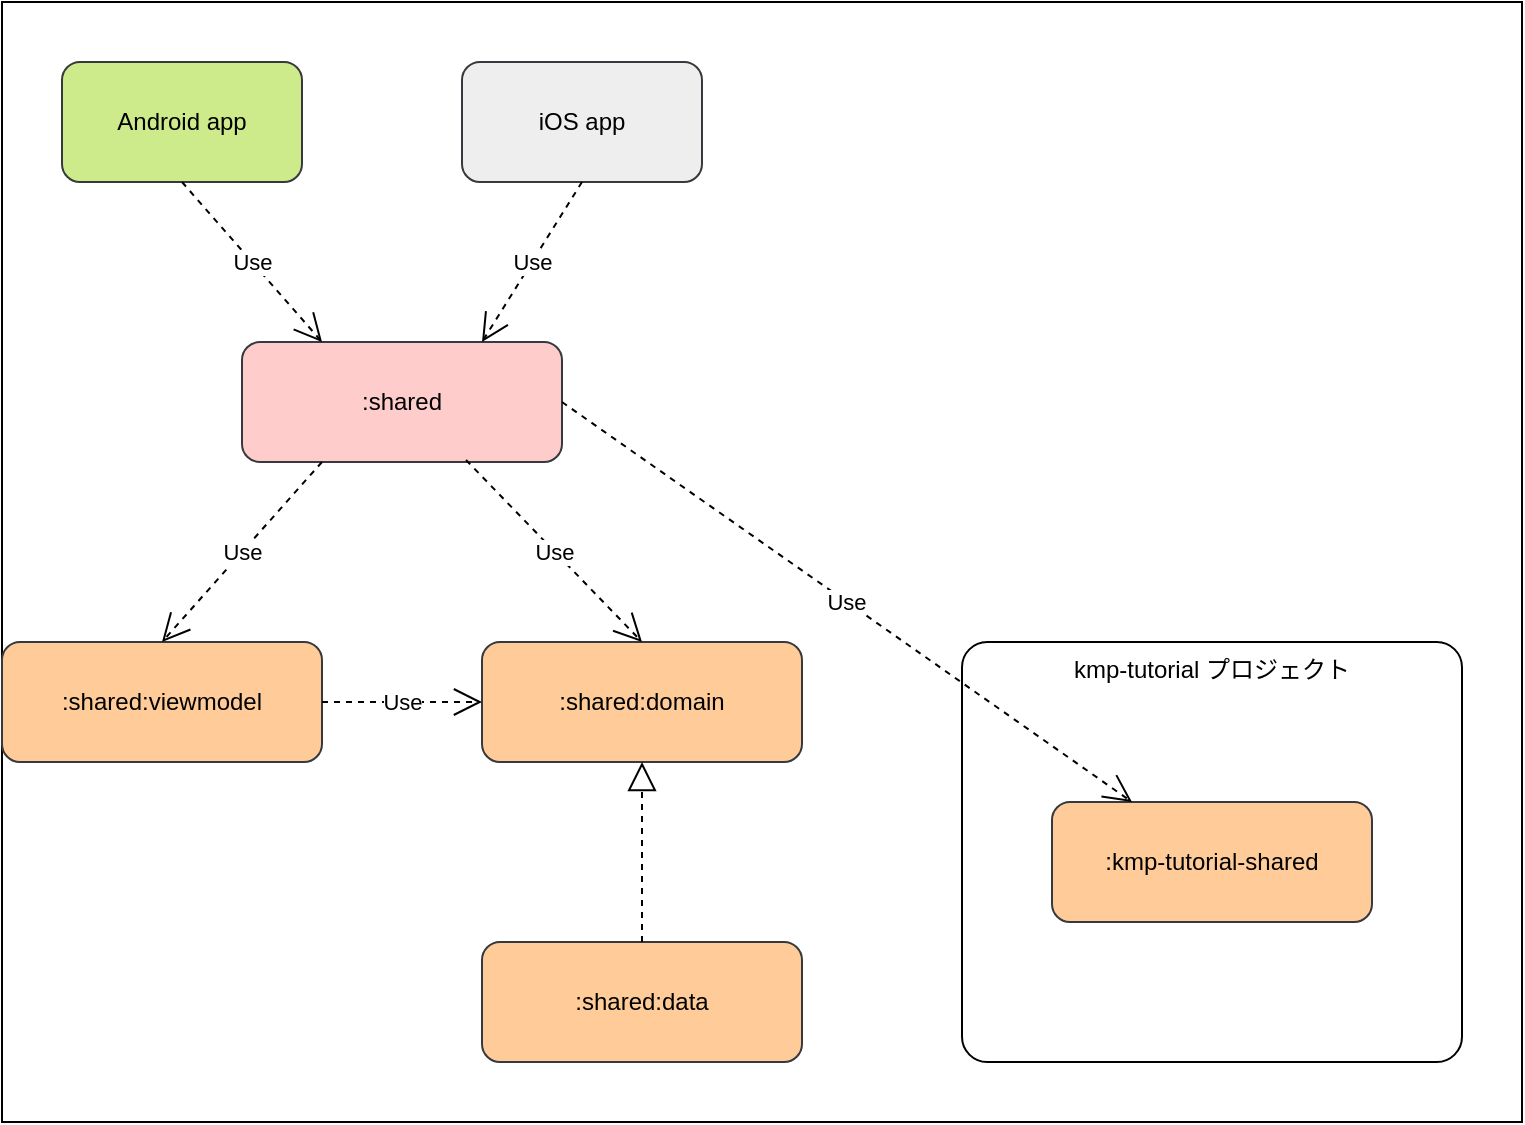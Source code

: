 <mxfile version="24.4.8" type="device" pages="4">
  <diagram name="モジュール図" id="NQBN4MQ63ieQSNe4D1Qx">
    <mxGraphModel dx="788" dy="1900" grid="1" gridSize="10" guides="1" tooltips="1" connect="1" arrows="1" fold="1" page="1" pageScale="1" pageWidth="827" pageHeight="1169" math="0" shadow="0">
      <root>
        <mxCell id="0" />
        <mxCell id="1" parent="0" />
        <mxCell id="jRsQ34EoZkyOfGvpebpb-8" value="" style="rounded=0;whiteSpace=wrap;html=1;" parent="1" vertex="1">
          <mxGeometry y="-20" width="760" height="560" as="geometry" />
        </mxCell>
        <mxCell id="w2Mf41Uct7MnycB6mAhv-1" value="Android app" style="rounded=1;whiteSpace=wrap;html=1;fillColor=#cdeb8b;strokeColor=#36393d;" parent="1" vertex="1">
          <mxGeometry x="30" y="10" width="120" height="60" as="geometry" />
        </mxCell>
        <mxCell id="w2Mf41Uct7MnycB6mAhv-2" value="iOS app" style="rounded=1;whiteSpace=wrap;html=1;fillColor=#eeeeee;strokeColor=#36393d;" parent="1" vertex="1">
          <mxGeometry x="230" y="10" width="120" height="60" as="geometry" />
        </mxCell>
        <mxCell id="tKyYyVu8jle52_iL4WM9-2" value=":shared" style="rounded=1;whiteSpace=wrap;html=1;fillColor=#ffcccc;strokeColor=#36393d;" parent="1" vertex="1">
          <mxGeometry x="120" y="150" width="160" height="60" as="geometry" />
        </mxCell>
        <mxCell id="tKyYyVu8jle52_iL4WM9-3" value=":shared:domain" style="rounded=1;whiteSpace=wrap;html=1;fillColor=#ffcc99;strokeColor=#36393d;" parent="1" vertex="1">
          <mxGeometry x="240" y="300" width="160" height="60" as="geometry" />
        </mxCell>
        <mxCell id="tKyYyVu8jle52_iL4WM9-4" value=":shared:data" style="rounded=1;whiteSpace=wrap;html=1;fillColor=#ffcc99;strokeColor=#36393d;" parent="1" vertex="1">
          <mxGeometry x="240" y="450" width="160" height="60" as="geometry" />
        </mxCell>
        <mxCell id="jRsQ34EoZkyOfGvpebpb-1" value=":shared:viewmodel" style="rounded=1;whiteSpace=wrap;html=1;fillColor=#ffcc99;strokeColor=#36393d;" parent="1" vertex="1">
          <mxGeometry y="300" width="160" height="60" as="geometry" />
        </mxCell>
        <mxCell id="jRsQ34EoZkyOfGvpebpb-2" value="Use" style="endArrow=open;endSize=12;dashed=1;html=1;rounded=0;exitX=0.5;exitY=1;exitDx=0;exitDy=0;entryX=0.25;entryY=0;entryDx=0;entryDy=0;" parent="1" source="w2Mf41Uct7MnycB6mAhv-1" target="tKyYyVu8jle52_iL4WM9-2" edge="1">
          <mxGeometry width="160" relative="1" as="geometry">
            <mxPoint x="60" y="140" as="sourcePoint" />
            <mxPoint x="220" y="140" as="targetPoint" />
          </mxGeometry>
        </mxCell>
        <mxCell id="jRsQ34EoZkyOfGvpebpb-3" value="Use" style="endArrow=open;endSize=12;dashed=1;html=1;rounded=0;exitX=0.5;exitY=1;exitDx=0;exitDy=0;entryX=0.75;entryY=0;entryDx=0;entryDy=0;" parent="1" source="w2Mf41Uct7MnycB6mAhv-2" target="tKyYyVu8jle52_iL4WM9-2" edge="1">
          <mxGeometry width="160" relative="1" as="geometry">
            <mxPoint x="100" y="80" as="sourcePoint" />
            <mxPoint x="170" y="160" as="targetPoint" />
          </mxGeometry>
        </mxCell>
        <mxCell id="jRsQ34EoZkyOfGvpebpb-4" value="Use" style="endArrow=open;endSize=12;dashed=1;html=1;rounded=0;exitX=0.25;exitY=1;exitDx=0;exitDy=0;entryX=0.5;entryY=0;entryDx=0;entryDy=0;" parent="1" source="tKyYyVu8jle52_iL4WM9-2" target="jRsQ34EoZkyOfGvpebpb-1" edge="1">
          <mxGeometry width="160" relative="1" as="geometry">
            <mxPoint x="100" y="80" as="sourcePoint" />
            <mxPoint x="170" y="160" as="targetPoint" />
          </mxGeometry>
        </mxCell>
        <mxCell id="jRsQ34EoZkyOfGvpebpb-5" value="Use" style="endArrow=open;endSize=12;dashed=1;html=1;rounded=0;exitX=0.7;exitY=0.983;exitDx=0;exitDy=0;entryX=0.5;entryY=0;entryDx=0;entryDy=0;exitPerimeter=0;" parent="1" source="tKyYyVu8jle52_iL4WM9-2" target="tKyYyVu8jle52_iL4WM9-3" edge="1">
          <mxGeometry width="160" relative="1" as="geometry">
            <mxPoint x="170" y="220" as="sourcePoint" />
            <mxPoint x="90" y="310" as="targetPoint" />
          </mxGeometry>
        </mxCell>
        <mxCell id="jRsQ34EoZkyOfGvpebpb-6" value="Use" style="endArrow=open;endSize=12;dashed=1;html=1;rounded=0;exitX=1;exitY=0.5;exitDx=0;exitDy=0;entryX=0;entryY=0.5;entryDx=0;entryDy=0;" parent="1" source="jRsQ34EoZkyOfGvpebpb-1" target="tKyYyVu8jle52_iL4WM9-3" edge="1">
          <mxGeometry width="160" relative="1" as="geometry">
            <mxPoint x="170" y="220" as="sourcePoint" />
            <mxPoint x="90" y="310" as="targetPoint" />
          </mxGeometry>
        </mxCell>
        <mxCell id="jRsQ34EoZkyOfGvpebpb-7" value="" style="endArrow=block;dashed=1;endFill=0;endSize=12;html=1;rounded=0;entryX=0.5;entryY=1;entryDx=0;entryDy=0;" parent="1" source="tKyYyVu8jle52_iL4WM9-4" target="tKyYyVu8jle52_iL4WM9-3" edge="1">
          <mxGeometry width="160" relative="1" as="geometry">
            <mxPoint x="170" y="390" as="sourcePoint" />
            <mxPoint x="330" y="390" as="targetPoint" />
          </mxGeometry>
        </mxCell>
        <mxCell id="fC0vLnt_tkzdyjv6j_IS-1" value="kmp-tutorial プロジェクト" style="rounded=1;whiteSpace=wrap;html=1;arcSize=6;horizontal=1;verticalAlign=top;" vertex="1" parent="1">
          <mxGeometry x="480" y="300" width="250" height="210" as="geometry" />
        </mxCell>
        <mxCell id="fC0vLnt_tkzdyjv6j_IS-2" value=":kmp-tutorial-shared" style="rounded=1;whiteSpace=wrap;html=1;fillColor=#ffcc99;strokeColor=#36393d;" vertex="1" parent="1">
          <mxGeometry x="525" y="380" width="160" height="60" as="geometry" />
        </mxCell>
        <mxCell id="fC0vLnt_tkzdyjv6j_IS-3" value="Use" style="endArrow=open;endSize=12;dashed=1;html=1;rounded=0;exitX=1;exitY=0.5;exitDx=0;exitDy=0;entryX=0.25;entryY=0;entryDx=0;entryDy=0;" edge="1" parent="1" source="tKyYyVu8jle52_iL4WM9-2" target="fC0vLnt_tkzdyjv6j_IS-2">
          <mxGeometry width="160" relative="1" as="geometry">
            <mxPoint x="242" y="219" as="sourcePoint" />
            <mxPoint x="330" y="310" as="targetPoint" />
          </mxGeometry>
        </mxCell>
      </root>
    </mxGraphModel>
  </diagram>
  <diagram id="MsnC-eRFc5Cq93zteFe4" name="architecture">
    <mxGraphModel dx="791" dy="669" grid="1" gridSize="10" guides="1" tooltips="1" connect="1" arrows="1" fold="1" page="1" pageScale="1" pageWidth="827" pageHeight="1169" math="0" shadow="0">
      <root>
        <mxCell id="0" />
        <mxCell id="1" parent="0" />
        <mxCell id="A_dnvU0fXm4ckU2wYK4s-1" value="composeApp" style="shape=module;align=left;spacingLeft=20;align=center;verticalAlign=top;whiteSpace=wrap;html=1;" parent="1" vertex="1">
          <mxGeometry x="80" y="40" width="240" height="70" as="geometry" />
        </mxCell>
        <mxCell id="A_dnvU0fXm4ckU2wYK4s-2" value="iosApp" style="shape=module;align=left;spacingLeft=20;align=center;verticalAlign=top;whiteSpace=wrap;html=1;" parent="1" vertex="1">
          <mxGeometry x="80" y="160" width="240" height="70" as="geometry" />
        </mxCell>
        <mxCell id="A_dnvU0fXm4ckU2wYK4s-7" value="firebase-kotlin-sdk" style="shape=module;align=left;spacingLeft=20;align=center;verticalAlign=top;whiteSpace=wrap;html=1;" parent="1" vertex="1">
          <mxGeometry x="420" y="40" width="240" height="70" as="geometry" />
        </mxCell>
        <mxCell id="A_dnvU0fXm4ckU2wYK4s-8" value="" style="endArrow=open;endSize=12;dashed=1;html=1;rounded=0;exitX=0.5;exitY=0;exitDx=0;exitDy=0;entryX=0.5;entryY=1;entryDx=0;entryDy=0;" parent="1" source="A_dnvU0fXm4ckU2wYK4s-2" target="A_dnvU0fXm4ckU2wYK4s-1" edge="1">
          <mxGeometry width="160" relative="1" as="geometry">
            <mxPoint x="200" y="340" as="sourcePoint" />
            <mxPoint x="360" y="340" as="targetPoint" />
          </mxGeometry>
        </mxCell>
        <mxCell id="A_dnvU0fXm4ckU2wYK4s-9" value="Use" style="edgeLabel;html=1;align=center;verticalAlign=middle;resizable=0;points=[];" parent="A_dnvU0fXm4ckU2wYK4s-8" vertex="1" connectable="0">
          <mxGeometry x="-0.16" y="2" relative="1" as="geometry">
            <mxPoint as="offset" />
          </mxGeometry>
        </mxCell>
        <mxCell id="A_dnvU0fXm4ckU2wYK4s-10" value="" style="endArrow=open;endSize=12;dashed=1;html=1;rounded=0;entryX=0;entryY=0;entryDx=0;entryDy=35;entryPerimeter=0;" parent="1" source="A_dnvU0fXm4ckU2wYK4s-1" target="A_dnvU0fXm4ckU2wYK4s-7" edge="1">
          <mxGeometry width="160" relative="1" as="geometry">
            <mxPoint x="210" y="170" as="sourcePoint" />
            <mxPoint x="210" y="120" as="targetPoint" />
          </mxGeometry>
        </mxCell>
        <mxCell id="A_dnvU0fXm4ckU2wYK4s-11" value="Use" style="edgeLabel;html=1;align=center;verticalAlign=middle;resizable=0;points=[];" parent="A_dnvU0fXm4ckU2wYK4s-10" vertex="1" connectable="0">
          <mxGeometry x="-0.16" y="2" relative="1" as="geometry">
            <mxPoint as="offset" />
          </mxGeometry>
        </mxCell>
      </root>
    </mxGraphModel>
  </diagram>
  <diagram id="S-t0WXwCRAKBCqSBMDNP" name="class_diagram">
    <mxGraphModel dx="2115" dy="2124" grid="1" gridSize="10" guides="1" tooltips="1" connect="1" arrows="1" fold="1" page="1" pageScale="1" pageWidth="827" pageHeight="1169" math="0" shadow="0">
      <root>
        <mxCell id="0" />
        <mxCell id="1" parent="0" />
        <mxCell id="QUMZ9p8XGPeJNGY721WN-1" value=":kmp-tutorial-shared" style="shape=module;align=left;spacingLeft=20;align=center;verticalAlign=top;whiteSpace=wrap;html=1;fillColor=#fff2cc;strokeColor=#d6b656;" vertex="1" parent="1">
          <mxGeometry x="750" y="360" width="740" height="410" as="geometry" />
        </mxCell>
        <mxCell id="ZGd2jc4x_hF2NOg9Z89N-1" value=":composeApp" style="shape=module;align=left;spacingLeft=20;align=center;verticalAlign=top;whiteSpace=wrap;html=1;fillColor=#dae8fc;strokeColor=#6c8ebf;" parent="1" vertex="1">
          <mxGeometry x="270" y="-90" width="740" height="280" as="geometry" />
        </mxCell>
        <mxCell id="ZGd2jc4x_hF2NOg9Z89N-2" value=":shared-core" style="shape=module;align=left;spacingLeft=20;align=center;verticalAlign=top;whiteSpace=wrap;html=1;fillColor=#ffe6cc;strokeColor=#d79b00;" parent="1" vertex="1">
          <mxGeometry y="360" width="720" height="250" as="geometry" />
        </mxCell>
        <mxCell id="ZGd2jc4x_hF2NOg9Z89N-4" value="MainActivity" style="swimlane;fontStyle=1;align=center;verticalAlign=top;childLayout=stackLayout;horizontal=1;startSize=26;horizontalStack=0;resizeParent=1;resizeParentMax=0;resizeLast=0;collapsible=1;marginBottom=0;whiteSpace=wrap;html=1;" parent="1" vertex="1">
          <mxGeometry x="470" y="-44" width="160" height="34" as="geometry" />
        </mxCell>
        <mxCell id="ZGd2jc4x_hF2NOg9Z89N-6" value="" style="line;strokeWidth=1;fillColor=none;align=left;verticalAlign=middle;spacingTop=-1;spacingLeft=3;spacingRight=3;rotatable=0;labelPosition=right;points=[];portConstraint=eastwest;strokeColor=inherit;" parent="ZGd2jc4x_hF2NOg9Z89N-4" vertex="1">
          <mxGeometry y="26" width="160" height="8" as="geometry" />
        </mxCell>
        <mxCell id="ZGd2jc4x_hF2NOg9Z89N-8" value="GreetingScreen" style="swimlane;fontStyle=1;align=center;verticalAlign=top;childLayout=stackLayout;horizontal=1;startSize=26;horizontalStack=0;resizeParent=1;resizeParentMax=0;resizeLast=0;collapsible=1;marginBottom=0;whiteSpace=wrap;html=1;" parent="1" vertex="1">
          <mxGeometry x="290" y="40" width="160" height="34" as="geometry" />
        </mxCell>
        <mxCell id="ZGd2jc4x_hF2NOg9Z89N-9" value="" style="line;strokeWidth=1;fillColor=none;align=left;verticalAlign=middle;spacingTop=-1;spacingLeft=3;spacingRight=3;rotatable=0;labelPosition=right;points=[];portConstraint=eastwest;strokeColor=inherit;" parent="ZGd2jc4x_hF2NOg9Z89N-8" vertex="1">
          <mxGeometry y="26" width="160" height="8" as="geometry" />
        </mxCell>
        <mxCell id="ZGd2jc4x_hF2NOg9Z89N-10" value="GrepScreen" style="swimlane;fontStyle=1;align=center;verticalAlign=top;childLayout=stackLayout;horizontal=1;startSize=26;horizontalStack=0;resizeParent=1;resizeParentMax=0;resizeLast=0;collapsible=1;marginBottom=0;whiteSpace=wrap;html=1;" parent="1" vertex="1">
          <mxGeometry x="470" y="40" width="160" height="34" as="geometry" />
        </mxCell>
        <mxCell id="ZGd2jc4x_hF2NOg9Z89N-11" value="" style="line;strokeWidth=1;fillColor=none;align=left;verticalAlign=middle;spacingTop=-1;spacingLeft=3;spacingRight=3;rotatable=0;labelPosition=right;points=[];portConstraint=eastwest;strokeColor=inherit;" parent="ZGd2jc4x_hF2NOg9Z89N-10" vertex="1">
          <mxGeometry y="26" width="160" height="8" as="geometry" />
        </mxCell>
        <mxCell id="ZGd2jc4x_hF2NOg9Z89N-12" value="HomeScreen" style="swimlane;fontStyle=1;align=center;verticalAlign=top;childLayout=stackLayout;horizontal=1;startSize=26;horizontalStack=0;resizeParent=1;resizeParentMax=0;resizeLast=0;collapsible=1;marginBottom=0;whiteSpace=wrap;html=1;" parent="1" vertex="1">
          <mxGeometry x="650" y="40" width="160" height="34" as="geometry" />
        </mxCell>
        <mxCell id="ZGd2jc4x_hF2NOg9Z89N-13" value="" style="line;strokeWidth=1;fillColor=none;align=left;verticalAlign=middle;spacingTop=-1;spacingLeft=3;spacingRight=3;rotatable=0;labelPosition=right;points=[];portConstraint=eastwest;strokeColor=inherit;" parent="ZGd2jc4x_hF2NOg9Z89N-12" vertex="1">
          <mxGeometry y="26" width="160" height="8" as="geometry" />
        </mxCell>
        <mxCell id="ZGd2jc4x_hF2NOg9Z89N-14" value="RocketLaunchScreen" style="swimlane;fontStyle=1;align=center;verticalAlign=top;childLayout=stackLayout;horizontal=1;startSize=26;horizontalStack=0;resizeParent=1;resizeParentMax=0;resizeLast=0;collapsible=1;marginBottom=0;whiteSpace=wrap;html=1;" parent="1" vertex="1">
          <mxGeometry x="830" y="40" width="160" height="34" as="geometry" />
        </mxCell>
        <mxCell id="ZGd2jc4x_hF2NOg9Z89N-15" value="" style="line;strokeWidth=1;fillColor=none;align=left;verticalAlign=middle;spacingTop=-1;spacingLeft=3;spacingRight=3;rotatable=0;labelPosition=right;points=[];portConstraint=eastwest;strokeColor=inherit;" parent="ZGd2jc4x_hF2NOg9Z89N-14" vertex="1">
          <mxGeometry y="26" width="160" height="8" as="geometry" />
        </mxCell>
        <mxCell id="ZGd2jc4x_hF2NOg9Z89N-16" value="CreatePhrasesUseCase" style="swimlane;fontStyle=1;align=center;verticalAlign=top;childLayout=stackLayout;horizontal=1;startSize=26;horizontalStack=0;resizeParent=1;resizeParentMax=0;resizeLast=0;collapsible=1;marginBottom=0;whiteSpace=wrap;html=1;" parent="1" vertex="1">
          <mxGeometry x="30" y="480" width="190" height="34" as="geometry" />
        </mxCell>
        <mxCell id="ZGd2jc4x_hF2NOg9Z89N-17" value="" style="line;strokeWidth=1;fillColor=none;align=left;verticalAlign=middle;spacingTop=-1;spacingLeft=3;spacingRight=3;rotatable=0;labelPosition=right;points=[];portConstraint=eastwest;strokeColor=inherit;" parent="ZGd2jc4x_hF2NOg9Z89N-16" vertex="1">
          <mxGeometry y="26" width="190" height="8" as="geometry" />
        </mxCell>
        <mxCell id="ZGd2jc4x_hF2NOg9Z89N-18" value="GrepViewModel" style="swimlane;fontStyle=1;align=center;verticalAlign=top;childLayout=stackLayout;horizontal=1;startSize=26;horizontalStack=0;resizeParent=1;resizeParentMax=0;resizeLast=0;collapsible=1;marginBottom=0;whiteSpace=wrap;html=1;" parent="1" vertex="1">
          <mxGeometry x="470" y="120" width="160" height="34" as="geometry" />
        </mxCell>
        <mxCell id="ZGd2jc4x_hF2NOg9Z89N-19" value="" style="line;strokeWidth=1;fillColor=none;align=left;verticalAlign=middle;spacingTop=-1;spacingLeft=3;spacingRight=3;rotatable=0;labelPosition=right;points=[];portConstraint=eastwest;strokeColor=inherit;" parent="ZGd2jc4x_hF2NOg9Z89N-18" vertex="1">
          <mxGeometry y="26" width="160" height="8" as="geometry" />
        </mxCell>
        <mxCell id="ZGd2jc4x_hF2NOg9Z89N-20" value="RocketLaunchViewModel" style="swimlane;fontStyle=1;align=center;verticalAlign=top;childLayout=stackLayout;horizontal=1;startSize=26;horizontalStack=0;resizeParent=1;resizeParentMax=0;resizeLast=0;collapsible=1;marginBottom=0;whiteSpace=wrap;html=1;" parent="1" vertex="1">
          <mxGeometry x="830" y="120" width="160" height="34" as="geometry" />
        </mxCell>
        <mxCell id="ZGd2jc4x_hF2NOg9Z89N-21" value="" style="line;strokeWidth=1;fillColor=none;align=left;verticalAlign=middle;spacingTop=-1;spacingLeft=3;spacingRight=3;rotatable=0;labelPosition=right;points=[];portConstraint=eastwest;strokeColor=inherit;" parent="ZGd2jc4x_hF2NOg9Z89N-20" vertex="1">
          <mxGeometry y="26" width="160" height="8" as="geometry" />
        </mxCell>
        <mxCell id="ZGd2jc4x_hF2NOg9Z89N-22" value=":shared-viiewmodel" style="shape=module;align=left;spacingLeft=20;align=center;verticalAlign=top;whiteSpace=wrap;html=1;fillColor=#d5e8d4;strokeColor=#82b366;" parent="1" vertex="1">
          <mxGeometry x="-120" y="240" width="200" height="100" as="geometry" />
        </mxCell>
        <mxCell id="ZGd2jc4x_hF2NOg9Z89N-23" value="GreetingSharedViewModel" style="swimlane;fontStyle=1;align=center;verticalAlign=top;childLayout=stackLayout;horizontal=1;startSize=26;horizontalStack=0;resizeParent=1;resizeParentMax=0;resizeLast=0;collapsible=1;marginBottom=0;whiteSpace=wrap;html=1;" parent="1" vertex="1">
          <mxGeometry x="-90" y="286" width="160" height="34" as="geometry" />
        </mxCell>
        <mxCell id="ZGd2jc4x_hF2NOg9Z89N-24" value="" style="line;strokeWidth=1;fillColor=none;align=left;verticalAlign=middle;spacingTop=-1;spacingLeft=3;spacingRight=3;rotatable=0;labelPosition=right;points=[];portConstraint=eastwest;strokeColor=inherit;" parent="ZGd2jc4x_hF2NOg9Z89N-23" vertex="1">
          <mxGeometry y="26" width="160" height="8" as="geometry" />
        </mxCell>
        <mxCell id="ZGd2jc4x_hF2NOg9Z89N-27" value="CreatePhrasesUseCaseContract" style="swimlane;fontStyle=1;align=center;verticalAlign=top;childLayout=stackLayout;horizontal=1;startSize=26;horizontalStack=0;resizeParent=1;resizeParentMax=0;resizeLast=0;collapsible=1;marginBottom=0;whiteSpace=wrap;html=1;" parent="1" vertex="1">
          <mxGeometry x="30" y="406" width="190" height="34" as="geometry" />
        </mxCell>
        <mxCell id="ZGd2jc4x_hF2NOg9Z89N-28" value="" style="line;strokeWidth=1;fillColor=none;align=left;verticalAlign=middle;spacingTop=-1;spacingLeft=3;spacingRight=3;rotatable=0;labelPosition=right;points=[];portConstraint=eastwest;strokeColor=inherit;" parent="ZGd2jc4x_hF2NOg9Z89N-27" vertex="1">
          <mxGeometry y="26" width="190" height="8" as="geometry" />
        </mxCell>
        <mxCell id="ZGd2jc4x_hF2NOg9Z89N-29" value="GrepUseCase" style="swimlane;fontStyle=1;align=center;verticalAlign=top;childLayout=stackLayout;horizontal=1;startSize=26;horizontalStack=0;resizeParent=1;resizeParentMax=0;resizeLast=0;collapsible=1;marginBottom=0;whiteSpace=wrap;html=1;" parent="1" vertex="1">
          <mxGeometry x="240" y="480" width="190" height="34" as="geometry" />
        </mxCell>
        <mxCell id="ZGd2jc4x_hF2NOg9Z89N-30" value="" style="line;strokeWidth=1;fillColor=none;align=left;verticalAlign=middle;spacingTop=-1;spacingLeft=3;spacingRight=3;rotatable=0;labelPosition=right;points=[];portConstraint=eastwest;strokeColor=inherit;" parent="ZGd2jc4x_hF2NOg9Z89N-29" vertex="1">
          <mxGeometry y="26" width="190" height="8" as="geometry" />
        </mxCell>
        <mxCell id="ZGd2jc4x_hF2NOg9Z89N-31" value="GrepUseCaseContract" style="swimlane;fontStyle=1;align=center;verticalAlign=top;childLayout=stackLayout;horizontal=1;startSize=26;horizontalStack=0;resizeParent=1;resizeParentMax=0;resizeLast=0;collapsible=1;marginBottom=0;whiteSpace=wrap;html=1;" parent="1" vertex="1">
          <mxGeometry x="240" y="406" width="190" height="34" as="geometry" />
        </mxCell>
        <mxCell id="ZGd2jc4x_hF2NOg9Z89N-32" value="" style="line;strokeWidth=1;fillColor=none;align=left;verticalAlign=middle;spacingTop=-1;spacingLeft=3;spacingRight=3;rotatable=0;labelPosition=right;points=[];portConstraint=eastwest;strokeColor=inherit;" parent="ZGd2jc4x_hF2NOg9Z89N-31" vertex="1">
          <mxGeometry y="26" width="190" height="8" as="geometry" />
        </mxCell>
        <mxCell id="ZGd2jc4x_hF2NOg9Z89N-33" value="LoadRocketLaunchInfoUseCase" style="swimlane;fontStyle=1;align=center;verticalAlign=top;childLayout=stackLayout;horizontal=1;startSize=26;horizontalStack=0;resizeParent=1;resizeParentMax=0;resizeLast=0;collapsible=1;marginBottom=0;whiteSpace=wrap;html=1;" parent="1" vertex="1">
          <mxGeometry x="450" y="480" width="240" height="34" as="geometry" />
        </mxCell>
        <mxCell id="ZGd2jc4x_hF2NOg9Z89N-34" value="" style="line;strokeWidth=1;fillColor=none;align=left;verticalAlign=middle;spacingTop=-1;spacingLeft=3;spacingRight=3;rotatable=0;labelPosition=right;points=[];portConstraint=eastwest;strokeColor=inherit;" parent="ZGd2jc4x_hF2NOg9Z89N-33" vertex="1">
          <mxGeometry y="26" width="240" height="8" as="geometry" />
        </mxCell>
        <mxCell id="ZGd2jc4x_hF2NOg9Z89N-35" value="LoadRocketLaunchInfoUseCaseContract" style="swimlane;fontStyle=1;align=center;verticalAlign=top;childLayout=stackLayout;horizontal=1;startSize=26;horizontalStack=0;resizeParent=1;resizeParentMax=0;resizeLast=0;collapsible=1;marginBottom=0;whiteSpace=wrap;html=1;" parent="1" vertex="1">
          <mxGeometry x="450" y="406" width="240" height="34" as="geometry" />
        </mxCell>
        <mxCell id="ZGd2jc4x_hF2NOg9Z89N-36" value="" style="line;strokeWidth=1;fillColor=none;align=left;verticalAlign=middle;spacingTop=-1;spacingLeft=3;spacingRight=3;rotatable=0;labelPosition=right;points=[];portConstraint=eastwest;strokeColor=inherit;" parent="ZGd2jc4x_hF2NOg9Z89N-35" vertex="1">
          <mxGeometry y="26" width="240" height="8" as="geometry" />
        </mxCell>
        <mxCell id="ZGd2jc4x_hF2NOg9Z89N-37" value=":shared-data" style="shape=module;align=left;spacingLeft=20;align=center;verticalAlign=top;whiteSpace=wrap;html=1;fillColor=#e1d5e7;strokeColor=#9673a6;" parent="1" vertex="1">
          <mxGeometry y="640" width="720" height="120" as="geometry" />
        </mxCell>
        <mxCell id="ZGd2jc4x_hF2NOg9Z89N-38" value="PlatformRepository" style="swimlane;fontStyle=1;align=center;verticalAlign=top;childLayout=stackLayout;horizontal=1;startSize=26;horizontalStack=0;resizeParent=1;resizeParentMax=0;resizeLast=0;collapsible=1;marginBottom=0;whiteSpace=wrap;html=1;" parent="1" vertex="1">
          <mxGeometry x="30" y="690" width="190" height="34" as="geometry" />
        </mxCell>
        <mxCell id="ZGd2jc4x_hF2NOg9Z89N-39" value="" style="line;strokeWidth=1;fillColor=none;align=left;verticalAlign=middle;spacingTop=-1;spacingLeft=3;spacingRight=3;rotatable=0;labelPosition=right;points=[];portConstraint=eastwest;strokeColor=inherit;" parent="ZGd2jc4x_hF2NOg9Z89N-38" vertex="1">
          <mxGeometry y="26" width="190" height="8" as="geometry" />
        </mxCell>
        <mxCell id="ZGd2jc4x_hF2NOg9Z89N-40" value="RocketRepository" style="swimlane;fontStyle=1;align=center;verticalAlign=top;childLayout=stackLayout;horizontal=1;startSize=26;horizontalStack=0;resizeParent=1;resizeParentMax=0;resizeLast=0;collapsible=1;marginBottom=0;whiteSpace=wrap;html=1;" parent="1" vertex="1">
          <mxGeometry x="450" y="690" width="240" height="34" as="geometry" />
        </mxCell>
        <mxCell id="ZGd2jc4x_hF2NOg9Z89N-41" value="" style="line;strokeWidth=1;fillColor=none;align=left;verticalAlign=middle;spacingTop=-1;spacingLeft=3;spacingRight=3;rotatable=0;labelPosition=right;points=[];portConstraint=eastwest;strokeColor=inherit;" parent="ZGd2jc4x_hF2NOg9Z89N-40" vertex="1">
          <mxGeometry y="26" width="240" height="8" as="geometry" />
        </mxCell>
        <mxCell id="ZGd2jc4x_hF2NOg9Z89N-42" value="Use" style="endArrow=open;endSize=12;dashed=1;html=1;rounded=0;exitX=0.5;exitY=1;exitDx=0;exitDy=0;entryX=0.25;entryY=0;entryDx=0;entryDy=0;" parent="1" source="ZGd2jc4x_hF2NOg9Z89N-8" target="4IAgEV4bC5tVAGo7Nsea-1" edge="1">
          <mxGeometry width="160" relative="1" as="geometry">
            <mxPoint x="-60" y="480" as="sourcePoint" />
            <mxPoint x="500" y="280" as="targetPoint" />
          </mxGeometry>
        </mxCell>
        <mxCell id="ZGd2jc4x_hF2NOg9Z89N-43" value="Use" style="endArrow=open;endSize=12;dashed=1;html=1;rounded=0;exitX=0.5;exitY=1;exitDx=0;exitDy=0;entryX=0.5;entryY=0;entryDx=0;entryDy=0;" parent="1" source="ZGd2jc4x_hF2NOg9Z89N-23" target="ZGd2jc4x_hF2NOg9Z89N-27" edge="1">
          <mxGeometry width="160" relative="1" as="geometry">
            <mxPoint x="60" y="490" as="sourcePoint" />
            <mxPoint x="220" y="490" as="targetPoint" />
          </mxGeometry>
        </mxCell>
        <mxCell id="ZGd2jc4x_hF2NOg9Z89N-44" value="PlatformRepositoryContract" style="swimlane;fontStyle=1;align=center;verticalAlign=top;childLayout=stackLayout;horizontal=1;startSize=26;horizontalStack=0;resizeParent=1;resizeParentMax=0;resizeLast=0;collapsible=1;marginBottom=0;whiteSpace=wrap;html=1;" parent="1" vertex="1">
          <mxGeometry x="30" y="550" width="190" height="34" as="geometry" />
        </mxCell>
        <mxCell id="ZGd2jc4x_hF2NOg9Z89N-45" value="" style="line;strokeWidth=1;fillColor=none;align=left;verticalAlign=middle;spacingTop=-1;spacingLeft=3;spacingRight=3;rotatable=0;labelPosition=right;points=[];portConstraint=eastwest;strokeColor=inherit;" parent="ZGd2jc4x_hF2NOg9Z89N-44" vertex="1">
          <mxGeometry y="26" width="190" height="8" as="geometry" />
        </mxCell>
        <mxCell id="ZGd2jc4x_hF2NOg9Z89N-46" value="RocketRepositoryContract" style="swimlane;fontStyle=1;align=center;verticalAlign=top;childLayout=stackLayout;horizontal=1;startSize=26;horizontalStack=0;resizeParent=1;resizeParentMax=0;resizeLast=0;collapsible=1;marginBottom=0;whiteSpace=wrap;html=1;" parent="1" vertex="1">
          <mxGeometry x="450" y="550" width="240" height="34" as="geometry" />
        </mxCell>
        <mxCell id="ZGd2jc4x_hF2NOg9Z89N-47" value="" style="line;strokeWidth=1;fillColor=none;align=left;verticalAlign=middle;spacingTop=-1;spacingLeft=3;spacingRight=3;rotatable=0;labelPosition=right;points=[];portConstraint=eastwest;strokeColor=inherit;" parent="ZGd2jc4x_hF2NOg9Z89N-46" vertex="1">
          <mxGeometry y="26" width="240" height="8" as="geometry" />
        </mxCell>
        <mxCell id="ZGd2jc4x_hF2NOg9Z89N-48" value="" style="endArrow=block;dashed=1;endFill=0;endSize=12;html=1;rounded=0;entryX=0.5;entryY=1;entryDx=0;entryDy=0;exitX=0.5;exitY=0;exitDx=0;exitDy=0;" parent="1" source="ZGd2jc4x_hF2NOg9Z89N-16" target="ZGd2jc4x_hF2NOg9Z89N-27" edge="1">
          <mxGeometry width="160" relative="1" as="geometry">
            <mxPoint x="-190" y="630" as="sourcePoint" />
            <mxPoint x="-30" y="630" as="targetPoint" />
          </mxGeometry>
        </mxCell>
        <mxCell id="ZGd2jc4x_hF2NOg9Z89N-49" value="Use" style="endArrow=open;endSize=12;dashed=1;html=1;rounded=0;exitX=0.5;exitY=1;exitDx=0;exitDy=0;entryX=0.5;entryY=0;entryDx=0;entryDy=0;" parent="1" source="ZGd2jc4x_hF2NOg9Z89N-16" target="ZGd2jc4x_hF2NOg9Z89N-44" edge="1">
          <mxGeometry width="160" relative="1" as="geometry">
            <mxPoint x="-50" y="650" as="sourcePoint" />
            <mxPoint x="125" y="530" as="targetPoint" />
          </mxGeometry>
        </mxCell>
        <mxCell id="ZGd2jc4x_hF2NOg9Z89N-50" value="" style="endArrow=block;dashed=1;endFill=0;endSize=12;html=1;rounded=0;entryX=0.5;entryY=1;entryDx=0;entryDy=0;exitX=0.5;exitY=0;exitDx=0;exitDy=0;" parent="1" source="ZGd2jc4x_hF2NOg9Z89N-38" target="ZGd2jc4x_hF2NOg9Z89N-44" edge="1">
          <mxGeometry width="160" relative="1" as="geometry">
            <mxPoint x="-40" y="750" as="sourcePoint" />
            <mxPoint x="120" y="750" as="targetPoint" />
          </mxGeometry>
        </mxCell>
        <mxCell id="ZGd2jc4x_hF2NOg9Z89N-51" value="" style="endArrow=block;dashed=1;endFill=0;endSize=12;html=1;rounded=0;entryX=0.5;entryY=1;entryDx=0;entryDy=0;" parent="1" source="ZGd2jc4x_hF2NOg9Z89N-29" target="ZGd2jc4x_hF2NOg9Z89N-31" edge="1">
          <mxGeometry width="160" relative="1" as="geometry">
            <mxPoint x="160" y="790" as="sourcePoint" />
            <mxPoint x="320" y="790" as="targetPoint" />
          </mxGeometry>
        </mxCell>
        <mxCell id="ZGd2jc4x_hF2NOg9Z89N-52" value="" style="endArrow=block;dashed=1;endFill=0;endSize=12;html=1;rounded=0;entryX=0.5;entryY=1;entryDx=0;entryDy=0;exitX=0.5;exitY=0;exitDx=0;exitDy=0;" parent="1" edge="1">
          <mxGeometry width="160" relative="1" as="geometry">
            <mxPoint x="569.5" y="480" as="sourcePoint" />
            <mxPoint x="569.5" y="440" as="targetPoint" />
          </mxGeometry>
        </mxCell>
        <mxCell id="ZGd2jc4x_hF2NOg9Z89N-53" value="Use" style="endArrow=open;endSize=12;dashed=1;html=1;rounded=0;exitX=0.5;exitY=1;exitDx=0;exitDy=0;entryX=0.5;entryY=0;entryDx=0;entryDy=0;" parent="1" edge="1">
          <mxGeometry width="160" relative="1" as="geometry">
            <mxPoint x="569.5" y="514" as="sourcePoint" />
            <mxPoint x="569.5" y="550" as="targetPoint" />
          </mxGeometry>
        </mxCell>
        <mxCell id="ZGd2jc4x_hF2NOg9Z89N-54" value="" style="endArrow=block;dashed=1;endFill=0;endSize=12;html=1;rounded=0;entryX=0.5;entryY=1;entryDx=0;entryDy=0;exitX=0.5;exitY=0;exitDx=0;exitDy=0;" parent="1" edge="1">
          <mxGeometry width="160" relative="1" as="geometry">
            <mxPoint x="569.5" y="690" as="sourcePoint" />
            <mxPoint x="569.5" y="584" as="targetPoint" />
          </mxGeometry>
        </mxCell>
        <mxCell id="ZGd2jc4x_hF2NOg9Z89N-55" value="Use" style="endArrow=open;endSize=12;dashed=1;html=1;rounded=0;exitX=0.515;exitY=0.625;exitDx=0;exitDy=0;exitPerimeter=0;entryX=0.25;entryY=0;entryDx=0;entryDy=0;" parent="1" source="ZGd2jc4x_hF2NOg9Z89N-19" target="4IAgEV4bC5tVAGo7Nsea-29" edge="1">
          <mxGeometry width="160" relative="1" as="geometry">
            <mxPoint x="-10" y="94" as="sourcePoint" />
            <mxPoint x="620" y="270" as="targetPoint" />
          </mxGeometry>
        </mxCell>
        <mxCell id="ZGd2jc4x_hF2NOg9Z89N-56" value="SplashModel" style="swimlane;fontStyle=1;align=center;verticalAlign=top;childLayout=stackLayout;horizontal=1;startSize=26;horizontalStack=0;resizeParent=1;resizeParentMax=0;resizeLast=0;collapsible=1;marginBottom=0;whiteSpace=wrap;html=1;" parent="1" vertex="1">
          <mxGeometry x="650" y="120" width="160" height="34" as="geometry" />
        </mxCell>
        <mxCell id="ZGd2jc4x_hF2NOg9Z89N-57" value="" style="line;strokeWidth=1;fillColor=none;align=left;verticalAlign=middle;spacingTop=-1;spacingLeft=3;spacingRight=3;rotatable=0;labelPosition=right;points=[];portConstraint=eastwest;strokeColor=inherit;" parent="ZGd2jc4x_hF2NOg9Z89N-56" vertex="1">
          <mxGeometry y="26" width="160" height="8" as="geometry" />
        </mxCell>
        <mxCell id="ZGd2jc4x_hF2NOg9Z89N-58" value="Use" style="endArrow=open;endSize=12;dashed=1;html=1;rounded=0;exitX=0.5;exitY=1;exitDx=0;exitDy=0;entryX=0.25;entryY=0;entryDx=0;entryDy=0;" parent="1" source="ZGd2jc4x_hF2NOg9Z89N-20" target="ZGd2jc4x_hF2NOg9Z89N-35" edge="1">
          <mxGeometry width="160" relative="1" as="geometry">
            <mxPoint x="172" y="171" as="sourcePoint" />
            <mxPoint x="255" y="296" as="targetPoint" />
          </mxGeometry>
        </mxCell>
        <mxCell id="ZGd2jc4x_hF2NOg9Z89N-59" value="Use" style="endArrow=open;endSize=12;dashed=1;html=1;rounded=0;exitX=0.5;exitY=1;exitDx=0;exitDy=0;" parent="1" source="ZGd2jc4x_hF2NOg9Z89N-10" target="ZGd2jc4x_hF2NOg9Z89N-18" edge="1">
          <mxGeometry width="160" relative="1" as="geometry">
            <mxPoint x="490" y="210" as="sourcePoint" />
            <mxPoint x="650" y="210" as="targetPoint" />
          </mxGeometry>
        </mxCell>
        <mxCell id="ZGd2jc4x_hF2NOg9Z89N-60" value="Use" style="endArrow=open;endSize=12;dashed=1;html=1;rounded=0;exitX=0.5;exitY=1;exitDx=0;exitDy=0;entryX=0.5;entryY=0;entryDx=0;entryDy=0;" parent="1" source="ZGd2jc4x_hF2NOg9Z89N-12" target="ZGd2jc4x_hF2NOg9Z89N-56" edge="1">
          <mxGeometry width="160" relative="1" as="geometry">
            <mxPoint x="560" y="84" as="sourcePoint" />
            <mxPoint x="560" y="130" as="targetPoint" />
          </mxGeometry>
        </mxCell>
        <mxCell id="ZGd2jc4x_hF2NOg9Z89N-61" value="Use" style="endArrow=open;endSize=12;dashed=1;html=1;rounded=0;exitX=0.5;exitY=1;exitDx=0;exitDy=0;entryX=0.5;entryY=0;entryDx=0;entryDy=0;" parent="1" source="ZGd2jc4x_hF2NOg9Z89N-14" target="ZGd2jc4x_hF2NOg9Z89N-20" edge="1">
          <mxGeometry width="160" relative="1" as="geometry">
            <mxPoint x="570" y="94" as="sourcePoint" />
            <mxPoint x="570" y="140" as="targetPoint" />
          </mxGeometry>
        </mxCell>
        <mxCell id="ZGd2jc4x_hF2NOg9Z89N-62" value=":iosApp" style="shape=module;align=left;spacingLeft=20;align=center;verticalAlign=top;whiteSpace=wrap;html=1;fillColor=#f8cecc;strokeColor=#b85450;" parent="1" vertex="1">
          <mxGeometry x="1030" y="-90" width="200" height="280" as="geometry" />
        </mxCell>
        <mxCell id="ZGd2jc4x_hF2NOg9Z89N-63" value="iOSApp" style="swimlane;fontStyle=1;align=center;verticalAlign=top;childLayout=stackLayout;horizontal=1;startSize=26;horizontalStack=0;resizeParent=1;resizeParentMax=0;resizeLast=0;collapsible=1;marginBottom=0;whiteSpace=wrap;html=1;" parent="1" vertex="1">
          <mxGeometry x="1057" y="-44" width="160" height="34" as="geometry" />
        </mxCell>
        <mxCell id="ZGd2jc4x_hF2NOg9Z89N-64" value="" style="line;strokeWidth=1;fillColor=none;align=left;verticalAlign=middle;spacingTop=-1;spacingLeft=3;spacingRight=3;rotatable=0;labelPosition=right;points=[];portConstraint=eastwest;strokeColor=inherit;" parent="ZGd2jc4x_hF2NOg9Z89N-63" vertex="1">
          <mxGeometry y="26" width="160" height="8" as="geometry" />
        </mxCell>
        <mxCell id="ZGd2jc4x_hF2NOg9Z89N-66" value="ContentView" style="swimlane;fontStyle=1;align=center;verticalAlign=top;childLayout=stackLayout;horizontal=1;startSize=26;horizontalStack=0;resizeParent=1;resizeParentMax=0;resizeLast=0;collapsible=1;marginBottom=0;whiteSpace=wrap;html=1;" parent="1" vertex="1">
          <mxGeometry x="1057" y="120" width="160" height="34" as="geometry" />
        </mxCell>
        <mxCell id="ZGd2jc4x_hF2NOg9Z89N-67" value="" style="line;strokeWidth=1;fillColor=none;align=left;verticalAlign=middle;spacingTop=-1;spacingLeft=3;spacingRight=3;rotatable=0;labelPosition=right;points=[];portConstraint=eastwest;strokeColor=inherit;" parent="ZGd2jc4x_hF2NOg9Z89N-66" vertex="1">
          <mxGeometry y="26" width="160" height="8" as="geometry" />
        </mxCell>
        <mxCell id="ZGd2jc4x_hF2NOg9Z89N-68" value="Use" style="endArrow=open;endSize=12;dashed=1;html=1;rounded=0;exitX=0.5;exitY=1;exitDx=0;exitDy=0;entryX=0.5;entryY=0;entryDx=0;entryDy=0;" parent="1" source="ZGd2jc4x_hF2NOg9Z89N-4" target="ZGd2jc4x_hF2NOg9Z89N-10" edge="1">
          <mxGeometry width="160" relative="1" as="geometry">
            <mxPoint x="540" y="210" as="sourcePoint" />
            <mxPoint x="700" y="210" as="targetPoint" />
          </mxGeometry>
        </mxCell>
        <mxCell id="ZGd2jc4x_hF2NOg9Z89N-69" value="Use" style="endArrow=open;endSize=12;dashed=1;html=1;rounded=0;exitX=0.5;exitY=1;exitDx=0;exitDy=0;entryX=0.5;entryY=0;entryDx=0;entryDy=0;" parent="1" source="ZGd2jc4x_hF2NOg9Z89N-63" target="ZGd2jc4x_hF2NOg9Z89N-66" edge="1">
          <mxGeometry width="160" relative="1" as="geometry">
            <mxPoint x="560" as="sourcePoint" />
            <mxPoint x="560" y="50" as="targetPoint" />
          </mxGeometry>
        </mxCell>
        <mxCell id="ZGd2jc4x_hF2NOg9Z89N-70" value="Use" style="endArrow=open;endSize=12;dashed=1;html=1;rounded=0;entryX=0.75;entryY=0;entryDx=0;entryDy=0;exitX=0.5;exitY=1;exitDx=0;exitDy=0;" parent="1" source="ZGd2jc4x_hF2NOg9Z89N-66" target="4IAgEV4bC5tVAGo7Nsea-1" edge="1">
          <mxGeometry width="160" relative="1" as="geometry">
            <mxPoint x="1100" y="230" as="sourcePoint" />
            <mxPoint x="780" y="310" as="targetPoint" />
          </mxGeometry>
        </mxCell>
        <mxCell id="ZGd2jc4x_hF2NOg9Z89N-71" value="Use" style="endArrow=open;endSize=12;dashed=1;html=1;rounded=0;exitX=0.25;exitY=1;exitDx=0;exitDy=0;entryX=0.75;entryY=0;entryDx=0;entryDy=0;" parent="1" source="ZGd2jc4x_hF2NOg9Z89N-66" target="ZGd2jc4x_hF2NOg9Z89N-35" edge="1">
          <mxGeometry width="160" relative="1" as="geometry">
            <mxPoint x="757" y="154" as="sourcePoint" />
            <mxPoint x="990" y="320" as="targetPoint" />
          </mxGeometry>
        </mxCell>
        <mxCell id="ZGd2jc4x_hF2NOg9Z89N-72" value="Use" style="endArrow=open;endSize=12;dashed=1;html=1;rounded=0;exitX=0.75;exitY=1;exitDx=0;exitDy=0;entryX=0.75;entryY=0;entryDx=0;entryDy=0;" parent="1" source="ZGd2jc4x_hF2NOg9Z89N-66" target="4IAgEV4bC5tVAGo7Nsea-29" edge="1">
          <mxGeometry width="160" relative="1" as="geometry">
            <mxPoint x="530" y="154" as="sourcePoint" />
            <mxPoint x="1010" y="340" as="targetPoint" />
          </mxGeometry>
        </mxCell>
        <mxCell id="4IAgEV4bC5tVAGo7Nsea-1" value="GreetingSharedViewModel" style="swimlane;fontStyle=1;align=center;verticalAlign=top;childLayout=stackLayout;horizontal=1;startSize=26;horizontalStack=0;resizeParent=1;resizeParentMax=0;resizeLast=0;collapsible=1;marginBottom=0;whiteSpace=wrap;html=1;" vertex="1" parent="1">
          <mxGeometry x="795" y="406" width="160" height="34" as="geometry" />
        </mxCell>
        <mxCell id="4IAgEV4bC5tVAGo7Nsea-2" value="" style="line;strokeWidth=1;fillColor=none;align=left;verticalAlign=middle;spacingTop=-1;spacingLeft=3;spacingRight=3;rotatable=0;labelPosition=right;points=[];portConstraint=eastwest;strokeColor=inherit;" vertex="1" parent="4IAgEV4bC5tVAGo7Nsea-1">
          <mxGeometry y="26" width="160" height="8" as="geometry" />
        </mxCell>
        <mxCell id="4IAgEV4bC5tVAGo7Nsea-3" value="CreatePhrasesUseCase" style="swimlane;fontStyle=1;align=center;verticalAlign=top;childLayout=stackLayout;horizontal=1;startSize=26;horizontalStack=0;resizeParent=1;resizeParentMax=0;resizeLast=0;collapsible=1;marginBottom=0;whiteSpace=wrap;html=1;" vertex="1" parent="1">
          <mxGeometry x="780" y="552" width="190" height="34" as="geometry" />
        </mxCell>
        <mxCell id="4IAgEV4bC5tVAGo7Nsea-4" value="" style="line;strokeWidth=1;fillColor=none;align=left;verticalAlign=middle;spacingTop=-1;spacingLeft=3;spacingRight=3;rotatable=0;labelPosition=right;points=[];portConstraint=eastwest;strokeColor=inherit;" vertex="1" parent="4IAgEV4bC5tVAGo7Nsea-3">
          <mxGeometry y="26" width="190" height="8" as="geometry" />
        </mxCell>
        <mxCell id="4IAgEV4bC5tVAGo7Nsea-5" value="CreatePhrasesUseCaseContract" style="swimlane;fontStyle=1;align=center;verticalAlign=top;childLayout=stackLayout;horizontal=1;startSize=26;horizontalStack=0;resizeParent=1;resizeParentMax=0;resizeLast=0;collapsible=1;marginBottom=0;whiteSpace=wrap;html=1;" vertex="1" parent="1">
          <mxGeometry x="780" y="478" width="190" height="34" as="geometry" />
        </mxCell>
        <mxCell id="4IAgEV4bC5tVAGo7Nsea-6" value="" style="line;strokeWidth=1;fillColor=none;align=left;verticalAlign=middle;spacingTop=-1;spacingLeft=3;spacingRight=3;rotatable=0;labelPosition=right;points=[];portConstraint=eastwest;strokeColor=inherit;" vertex="1" parent="4IAgEV4bC5tVAGo7Nsea-5">
          <mxGeometry y="26" width="190" height="8" as="geometry" />
        </mxCell>
        <mxCell id="4IAgEV4bC5tVAGo7Nsea-7" value="GrepUseCase" style="swimlane;fontStyle=1;align=center;verticalAlign=top;childLayout=stackLayout;horizontal=1;startSize=26;horizontalStack=0;resizeParent=1;resizeParentMax=0;resizeLast=0;collapsible=1;marginBottom=0;whiteSpace=wrap;html=1;" vertex="1" parent="1">
          <mxGeometry x="1016" y="480" width="190" height="34" as="geometry" />
        </mxCell>
        <mxCell id="4IAgEV4bC5tVAGo7Nsea-8" value="" style="line;strokeWidth=1;fillColor=none;align=left;verticalAlign=middle;spacingTop=-1;spacingLeft=3;spacingRight=3;rotatable=0;labelPosition=right;points=[];portConstraint=eastwest;strokeColor=inherit;" vertex="1" parent="4IAgEV4bC5tVAGo7Nsea-7">
          <mxGeometry y="26" width="190" height="8" as="geometry" />
        </mxCell>
        <mxCell id="4IAgEV4bC5tVAGo7Nsea-10" value="LoadRocketLaunchInfoUseCase" style="swimlane;fontStyle=1;align=center;verticalAlign=top;childLayout=stackLayout;horizontal=1;startSize=26;horizontalStack=0;resizeParent=1;resizeParentMax=0;resizeLast=0;collapsible=1;marginBottom=0;whiteSpace=wrap;html=1;" vertex="1" parent="1">
          <mxGeometry x="1226" y="480" width="240" height="34" as="geometry" />
        </mxCell>
        <mxCell id="4IAgEV4bC5tVAGo7Nsea-11" value="" style="line;strokeWidth=1;fillColor=none;align=left;verticalAlign=middle;spacingTop=-1;spacingLeft=3;spacingRight=3;rotatable=0;labelPosition=right;points=[];portConstraint=eastwest;strokeColor=inherit;" vertex="1" parent="4IAgEV4bC5tVAGo7Nsea-10">
          <mxGeometry y="26" width="240" height="8" as="geometry" />
        </mxCell>
        <mxCell id="4IAgEV4bC5tVAGo7Nsea-12" value="LoadRocketLaunchInfoUseCaseContract" style="swimlane;fontStyle=1;align=center;verticalAlign=top;childLayout=stackLayout;horizontal=1;startSize=26;horizontalStack=0;resizeParent=1;resizeParentMax=0;resizeLast=0;collapsible=1;marginBottom=0;whiteSpace=wrap;html=1;" vertex="1" parent="1">
          <mxGeometry x="1226" y="406" width="240" height="34" as="geometry" />
        </mxCell>
        <mxCell id="4IAgEV4bC5tVAGo7Nsea-13" value="" style="line;strokeWidth=1;fillColor=none;align=left;verticalAlign=middle;spacingTop=-1;spacingLeft=3;spacingRight=3;rotatable=0;labelPosition=right;points=[];portConstraint=eastwest;strokeColor=inherit;" vertex="1" parent="4IAgEV4bC5tVAGo7Nsea-12">
          <mxGeometry y="26" width="240" height="8" as="geometry" />
        </mxCell>
        <mxCell id="4IAgEV4bC5tVAGo7Nsea-14" value="PlatformRepository" style="swimlane;fontStyle=1;align=center;verticalAlign=top;childLayout=stackLayout;horizontal=1;startSize=26;horizontalStack=0;resizeParent=1;resizeParentMax=0;resizeLast=0;collapsible=1;marginBottom=0;whiteSpace=wrap;html=1;" vertex="1" parent="1">
          <mxGeometry x="780" y="698" width="190" height="34" as="geometry" />
        </mxCell>
        <mxCell id="4IAgEV4bC5tVAGo7Nsea-15" value="" style="line;strokeWidth=1;fillColor=none;align=left;verticalAlign=middle;spacingTop=-1;spacingLeft=3;spacingRight=3;rotatable=0;labelPosition=right;points=[];portConstraint=eastwest;strokeColor=inherit;" vertex="1" parent="4IAgEV4bC5tVAGo7Nsea-14">
          <mxGeometry y="26" width="190" height="8" as="geometry" />
        </mxCell>
        <mxCell id="4IAgEV4bC5tVAGo7Nsea-16" value="RocketRepository" style="swimlane;fontStyle=1;align=center;verticalAlign=top;childLayout=stackLayout;horizontal=1;startSize=26;horizontalStack=0;resizeParent=1;resizeParentMax=0;resizeLast=0;collapsible=1;marginBottom=0;whiteSpace=wrap;html=1;" vertex="1" parent="1">
          <mxGeometry x="1226" y="690" width="240" height="34" as="geometry" />
        </mxCell>
        <mxCell id="4IAgEV4bC5tVAGo7Nsea-17" value="" style="line;strokeWidth=1;fillColor=none;align=left;verticalAlign=middle;spacingTop=-1;spacingLeft=3;spacingRight=3;rotatable=0;labelPosition=right;points=[];portConstraint=eastwest;strokeColor=inherit;" vertex="1" parent="4IAgEV4bC5tVAGo7Nsea-16">
          <mxGeometry y="26" width="240" height="8" as="geometry" />
        </mxCell>
        <mxCell id="4IAgEV4bC5tVAGo7Nsea-18" value="PlatformRepositoryContract" style="swimlane;fontStyle=1;align=center;verticalAlign=top;childLayout=stackLayout;horizontal=1;startSize=26;horizontalStack=0;resizeParent=1;resizeParentMax=0;resizeLast=0;collapsible=1;marginBottom=0;whiteSpace=wrap;html=1;" vertex="1" parent="1">
          <mxGeometry x="780" y="622" width="190" height="34" as="geometry" />
        </mxCell>
        <mxCell id="4IAgEV4bC5tVAGo7Nsea-19" value="" style="line;strokeWidth=1;fillColor=none;align=left;verticalAlign=middle;spacingTop=-1;spacingLeft=3;spacingRight=3;rotatable=0;labelPosition=right;points=[];portConstraint=eastwest;strokeColor=inherit;" vertex="1" parent="4IAgEV4bC5tVAGo7Nsea-18">
          <mxGeometry y="26" width="190" height="8" as="geometry" />
        </mxCell>
        <mxCell id="4IAgEV4bC5tVAGo7Nsea-20" value="RocketRepositoryContract" style="swimlane;fontStyle=1;align=center;verticalAlign=top;childLayout=stackLayout;horizontal=1;startSize=26;horizontalStack=0;resizeParent=1;resizeParentMax=0;resizeLast=0;collapsible=1;marginBottom=0;whiteSpace=wrap;html=1;" vertex="1" parent="1">
          <mxGeometry x="1226" y="550" width="240" height="34" as="geometry" />
        </mxCell>
        <mxCell id="4IAgEV4bC5tVAGo7Nsea-21" value="" style="line;strokeWidth=1;fillColor=none;align=left;verticalAlign=middle;spacingTop=-1;spacingLeft=3;spacingRight=3;rotatable=0;labelPosition=right;points=[];portConstraint=eastwest;strokeColor=inherit;" vertex="1" parent="4IAgEV4bC5tVAGo7Nsea-20">
          <mxGeometry y="26" width="240" height="8" as="geometry" />
        </mxCell>
        <mxCell id="4IAgEV4bC5tVAGo7Nsea-22" value="" style="endArrow=block;dashed=1;endFill=0;endSize=12;html=1;rounded=0;entryX=0.5;entryY=1;entryDx=0;entryDy=0;exitX=0.5;exitY=0;exitDx=0;exitDy=0;" edge="1" parent="1" source="4IAgEV4bC5tVAGo7Nsea-3" target="4IAgEV4bC5tVAGo7Nsea-5">
          <mxGeometry width="160" relative="1" as="geometry">
            <mxPoint x="560" y="702" as="sourcePoint" />
            <mxPoint x="720" y="702" as="targetPoint" />
          </mxGeometry>
        </mxCell>
        <mxCell id="4IAgEV4bC5tVAGo7Nsea-23" value="Use" style="endArrow=open;endSize=12;dashed=1;html=1;rounded=0;exitX=0.5;exitY=1;exitDx=0;exitDy=0;entryX=0.5;entryY=0;entryDx=0;entryDy=0;" edge="1" parent="1" source="4IAgEV4bC5tVAGo7Nsea-3" target="4IAgEV4bC5tVAGo7Nsea-18">
          <mxGeometry width="160" relative="1" as="geometry">
            <mxPoint x="700" y="722" as="sourcePoint" />
            <mxPoint x="875" y="602" as="targetPoint" />
          </mxGeometry>
        </mxCell>
        <mxCell id="4IAgEV4bC5tVAGo7Nsea-24" value="" style="endArrow=block;dashed=1;endFill=0;endSize=12;html=1;rounded=0;entryX=0.5;entryY=1;entryDx=0;entryDy=0;exitX=0.5;exitY=0;exitDx=0;exitDy=0;" edge="1" parent="1" source="4IAgEV4bC5tVAGo7Nsea-14" target="4IAgEV4bC5tVAGo7Nsea-18">
          <mxGeometry width="160" relative="1" as="geometry">
            <mxPoint x="710" y="822" as="sourcePoint" />
            <mxPoint x="870" y="822" as="targetPoint" />
          </mxGeometry>
        </mxCell>
        <mxCell id="4IAgEV4bC5tVAGo7Nsea-25" value="" style="endArrow=block;dashed=1;endFill=0;endSize=12;html=1;rounded=0;entryX=0.5;entryY=1;entryDx=0;entryDy=0;" edge="1" parent="1" source="4IAgEV4bC5tVAGo7Nsea-7">
          <mxGeometry width="160" relative="1" as="geometry">
            <mxPoint x="936" y="790" as="sourcePoint" />
            <mxPoint x="1111" y="440" as="targetPoint" />
          </mxGeometry>
        </mxCell>
        <mxCell id="4IAgEV4bC5tVAGo7Nsea-26" value="" style="endArrow=block;dashed=1;endFill=0;endSize=12;html=1;rounded=0;entryX=0.5;entryY=1;entryDx=0;entryDy=0;exitX=0.5;exitY=0;exitDx=0;exitDy=0;" edge="1" parent="1">
          <mxGeometry width="160" relative="1" as="geometry">
            <mxPoint x="1345.5" y="480" as="sourcePoint" />
            <mxPoint x="1345.5" y="440" as="targetPoint" />
          </mxGeometry>
        </mxCell>
        <mxCell id="4IAgEV4bC5tVAGo7Nsea-27" value="Use" style="endArrow=open;endSize=12;dashed=1;html=1;rounded=0;exitX=0.5;exitY=1;exitDx=0;exitDy=0;entryX=0.5;entryY=0;entryDx=0;entryDy=0;" edge="1" parent="1">
          <mxGeometry width="160" relative="1" as="geometry">
            <mxPoint x="1345.5" y="514" as="sourcePoint" />
            <mxPoint x="1345.5" y="550" as="targetPoint" />
          </mxGeometry>
        </mxCell>
        <mxCell id="4IAgEV4bC5tVAGo7Nsea-28" value="" style="endArrow=block;dashed=1;endFill=0;endSize=12;html=1;rounded=0;entryX=0.5;entryY=1;entryDx=0;entryDy=0;exitX=0.5;exitY=0;exitDx=0;exitDy=0;" edge="1" parent="1">
          <mxGeometry width="160" relative="1" as="geometry">
            <mxPoint x="1345.5" y="690" as="sourcePoint" />
            <mxPoint x="1345.5" y="584" as="targetPoint" />
          </mxGeometry>
        </mxCell>
        <mxCell id="4IAgEV4bC5tVAGo7Nsea-29" value="GrepUseCaseContract" style="swimlane;fontStyle=1;align=center;verticalAlign=top;childLayout=stackLayout;horizontal=1;startSize=26;horizontalStack=0;resizeParent=1;resizeParentMax=0;resizeLast=0;collapsible=1;marginBottom=0;whiteSpace=wrap;html=1;" vertex="1" parent="1">
          <mxGeometry x="1016" y="406" width="190" height="34" as="geometry" />
        </mxCell>
        <mxCell id="4IAgEV4bC5tVAGo7Nsea-30" value="" style="line;strokeWidth=1;fillColor=none;align=left;verticalAlign=middle;spacingTop=-1;spacingLeft=3;spacingRight=3;rotatable=0;labelPosition=right;points=[];portConstraint=eastwest;strokeColor=inherit;" vertex="1" parent="4IAgEV4bC5tVAGo7Nsea-29">
          <mxGeometry y="26" width="190" height="8" as="geometry" />
        </mxCell>
        <mxCell id="4IAgEV4bC5tVAGo7Nsea-31" value="Use" style="endArrow=open;endSize=12;dashed=1;html=1;rounded=0;entryX=0.5;entryY=0;entryDx=0;entryDy=0;" edge="1" parent="1" source="4IAgEV4bC5tVAGo7Nsea-1" target="4IAgEV4bC5tVAGo7Nsea-5">
          <mxGeometry width="160" relative="1" as="geometry">
            <mxPoint x="460" y="280" as="sourcePoint" />
            <mxPoint x="595" y="366" as="targetPoint" />
          </mxGeometry>
        </mxCell>
      </root>
    </mxGraphModel>
  </diagram>
  <diagram id="mWVFVY6X8_42BFvnPgLs" name="ビルドファイルにおける依存関係">
    <mxGraphModel dx="1615" dy="1900" grid="1" gridSize="10" guides="1" tooltips="1" connect="1" arrows="1" fold="1" page="1" pageScale="1" pageWidth="827" pageHeight="1169" math="0" shadow="0">
      <root>
        <mxCell id="0" />
        <mxCell id="1" parent="0" />
        <mxCell id="4YnRv_9-ElN73tlJssOn-1" value="" style="rounded=0;whiteSpace=wrap;html=1;" vertex="1" parent="1">
          <mxGeometry x="-210" y="-20" width="1050" height="480" as="geometry" />
        </mxCell>
        <mxCell id="4YnRv_9-ElN73tlJssOn-2" value="Android app" style="rounded=1;whiteSpace=wrap;html=1;fillColor=#cdeb8b;strokeColor=#36393d;" vertex="1" parent="1">
          <mxGeometry x="30" y="10" width="120" height="60" as="geometry" />
        </mxCell>
        <mxCell id="4YnRv_9-ElN73tlJssOn-3" value="iOS app" style="rounded=1;whiteSpace=wrap;html=1;fillColor=#eeeeee;strokeColor=#36393d;" vertex="1" parent="1">
          <mxGeometry x="230" y="10" width="120" height="60" as="geometry" />
        </mxCell>
        <mxCell id="4YnRv_9-ElN73tlJssOn-4" value=":shared" style="rounded=1;whiteSpace=wrap;html=1;fillColor=#ffcccc;strokeColor=#36393d;" vertex="1" parent="1">
          <mxGeometry x="120" y="150" width="160" height="60" as="geometry" />
        </mxCell>
        <mxCell id="4YnRv_9-ElN73tlJssOn-5" value=":shared:domain" style="rounded=1;whiteSpace=wrap;html=1;fillColor=#ffcc99;strokeColor=#36393d;" vertex="1" parent="1">
          <mxGeometry x="350" y="300" width="160" height="60" as="geometry" />
        </mxCell>
        <mxCell id="4YnRv_9-ElN73tlJssOn-6" value=":shared:data" style="rounded=1;whiteSpace=wrap;html=1;fillColor=#ffcc99;strokeColor=#36393d;" vertex="1" parent="1">
          <mxGeometry x="-110" y="300" width="160" height="60" as="geometry" />
        </mxCell>
        <mxCell id="4YnRv_9-ElN73tlJssOn-7" value=":shared:viewmodel" style="rounded=1;whiteSpace=wrap;html=1;fillColor=#ffcc99;strokeColor=#36393d;" vertex="1" parent="1">
          <mxGeometry x="120" y="300" width="160" height="60" as="geometry" />
        </mxCell>
        <mxCell id="4YnRv_9-ElN73tlJssOn-8" value="implementation" style="endArrow=open;endSize=12;dashed=1;html=1;rounded=0;exitX=0.5;exitY=1;exitDx=0;exitDy=0;entryX=0.25;entryY=0;entryDx=0;entryDy=0;" edge="1" parent="1" source="4YnRv_9-ElN73tlJssOn-2" target="4YnRv_9-ElN73tlJssOn-4">
          <mxGeometry width="160" relative="1" as="geometry">
            <mxPoint x="60" y="140" as="sourcePoint" />
            <mxPoint x="220" y="140" as="targetPoint" />
          </mxGeometry>
        </mxCell>
        <mxCell id="4YnRv_9-ElN73tlJssOn-9" value="Search Path" style="endArrow=open;endSize=12;dashed=1;html=1;rounded=0;exitX=0.5;exitY=1;exitDx=0;exitDy=0;entryX=0.75;entryY=0;entryDx=0;entryDy=0;" edge="1" parent="1" source="4YnRv_9-ElN73tlJssOn-3" target="4YnRv_9-ElN73tlJssOn-4">
          <mxGeometry width="160" relative="1" as="geometry">
            <mxPoint x="100" y="80" as="sourcePoint" />
            <mxPoint x="170" y="160" as="targetPoint" />
          </mxGeometry>
        </mxCell>
        <mxCell id="4YnRv_9-ElN73tlJssOn-10" value="api" style="endArrow=open;endSize=12;dashed=1;html=1;rounded=0;exitX=0.5;exitY=1;exitDx=0;exitDy=0;entryX=0.5;entryY=0;entryDx=0;entryDy=0;" edge="1" parent="1" source="4YnRv_9-ElN73tlJssOn-4" target="4YnRv_9-ElN73tlJssOn-7">
          <mxGeometry width="160" relative="1" as="geometry">
            <mxPoint x="100" y="80" as="sourcePoint" />
            <mxPoint x="170" y="160" as="targetPoint" />
          </mxGeometry>
        </mxCell>
        <mxCell id="4YnRv_9-ElN73tlJssOn-11" value="implementation" style="endArrow=open;endSize=12;dashed=1;html=1;rounded=0;exitX=0.25;exitY=1;exitDx=0;exitDy=0;entryX=0.5;entryY=0;entryDx=0;entryDy=0;" edge="1" parent="1" source="4YnRv_9-ElN73tlJssOn-4" target="4YnRv_9-ElN73tlJssOn-6">
          <mxGeometry width="160" relative="1" as="geometry">
            <mxPoint x="170" y="220" as="sourcePoint" />
            <mxPoint x="90" y="310" as="targetPoint" />
          </mxGeometry>
        </mxCell>
        <mxCell id="4YnRv_9-ElN73tlJssOn-12" value="api" style="endArrow=open;endSize=12;dashed=1;html=1;rounded=0;exitX=0.75;exitY=1;exitDx=0;exitDy=0;entryX=0.5;entryY=0;entryDx=0;entryDy=0;" edge="1" parent="1" source="4YnRv_9-ElN73tlJssOn-4" target="4YnRv_9-ElN73tlJssOn-5">
          <mxGeometry x="-0.001" width="160" relative="1" as="geometry">
            <mxPoint x="170" y="220" as="sourcePoint" />
            <mxPoint x="90" y="310" as="targetPoint" />
            <mxPoint as="offset" />
          </mxGeometry>
        </mxCell>
        <mxCell id="4YnRv_9-ElN73tlJssOn-14" value="kmp-tutorial プロジェクト" style="rounded=1;whiteSpace=wrap;html=1;arcSize=6;horizontal=1;verticalAlign=top;" vertex="1" parent="1">
          <mxGeometry x="550" y="220" width="250" height="210" as="geometry" />
        </mxCell>
        <mxCell id="4YnRv_9-ElN73tlJssOn-15" value=":kmp-tutorial-shared" style="rounded=1;whiteSpace=wrap;html=1;fillColor=#ffcc99;strokeColor=#36393d;" vertex="1" parent="1">
          <mxGeometry x="595" y="300" width="160" height="60" as="geometry" />
        </mxCell>
        <mxCell id="4YnRv_9-ElN73tlJssOn-16" value="api" style="endArrow=open;endSize=12;dashed=1;html=1;rounded=0;exitX=1;exitY=0.5;exitDx=0;exitDy=0;entryX=0.25;entryY=0;entryDx=0;entryDy=0;" edge="1" parent="1" source="4YnRv_9-ElN73tlJssOn-4" target="4YnRv_9-ElN73tlJssOn-15">
          <mxGeometry width="160" relative="1" as="geometry">
            <mxPoint x="242" y="219" as="sourcePoint" />
            <mxPoint x="330" y="310" as="targetPoint" />
          </mxGeometry>
        </mxCell>
      </root>
    </mxGraphModel>
  </diagram>
</mxfile>
